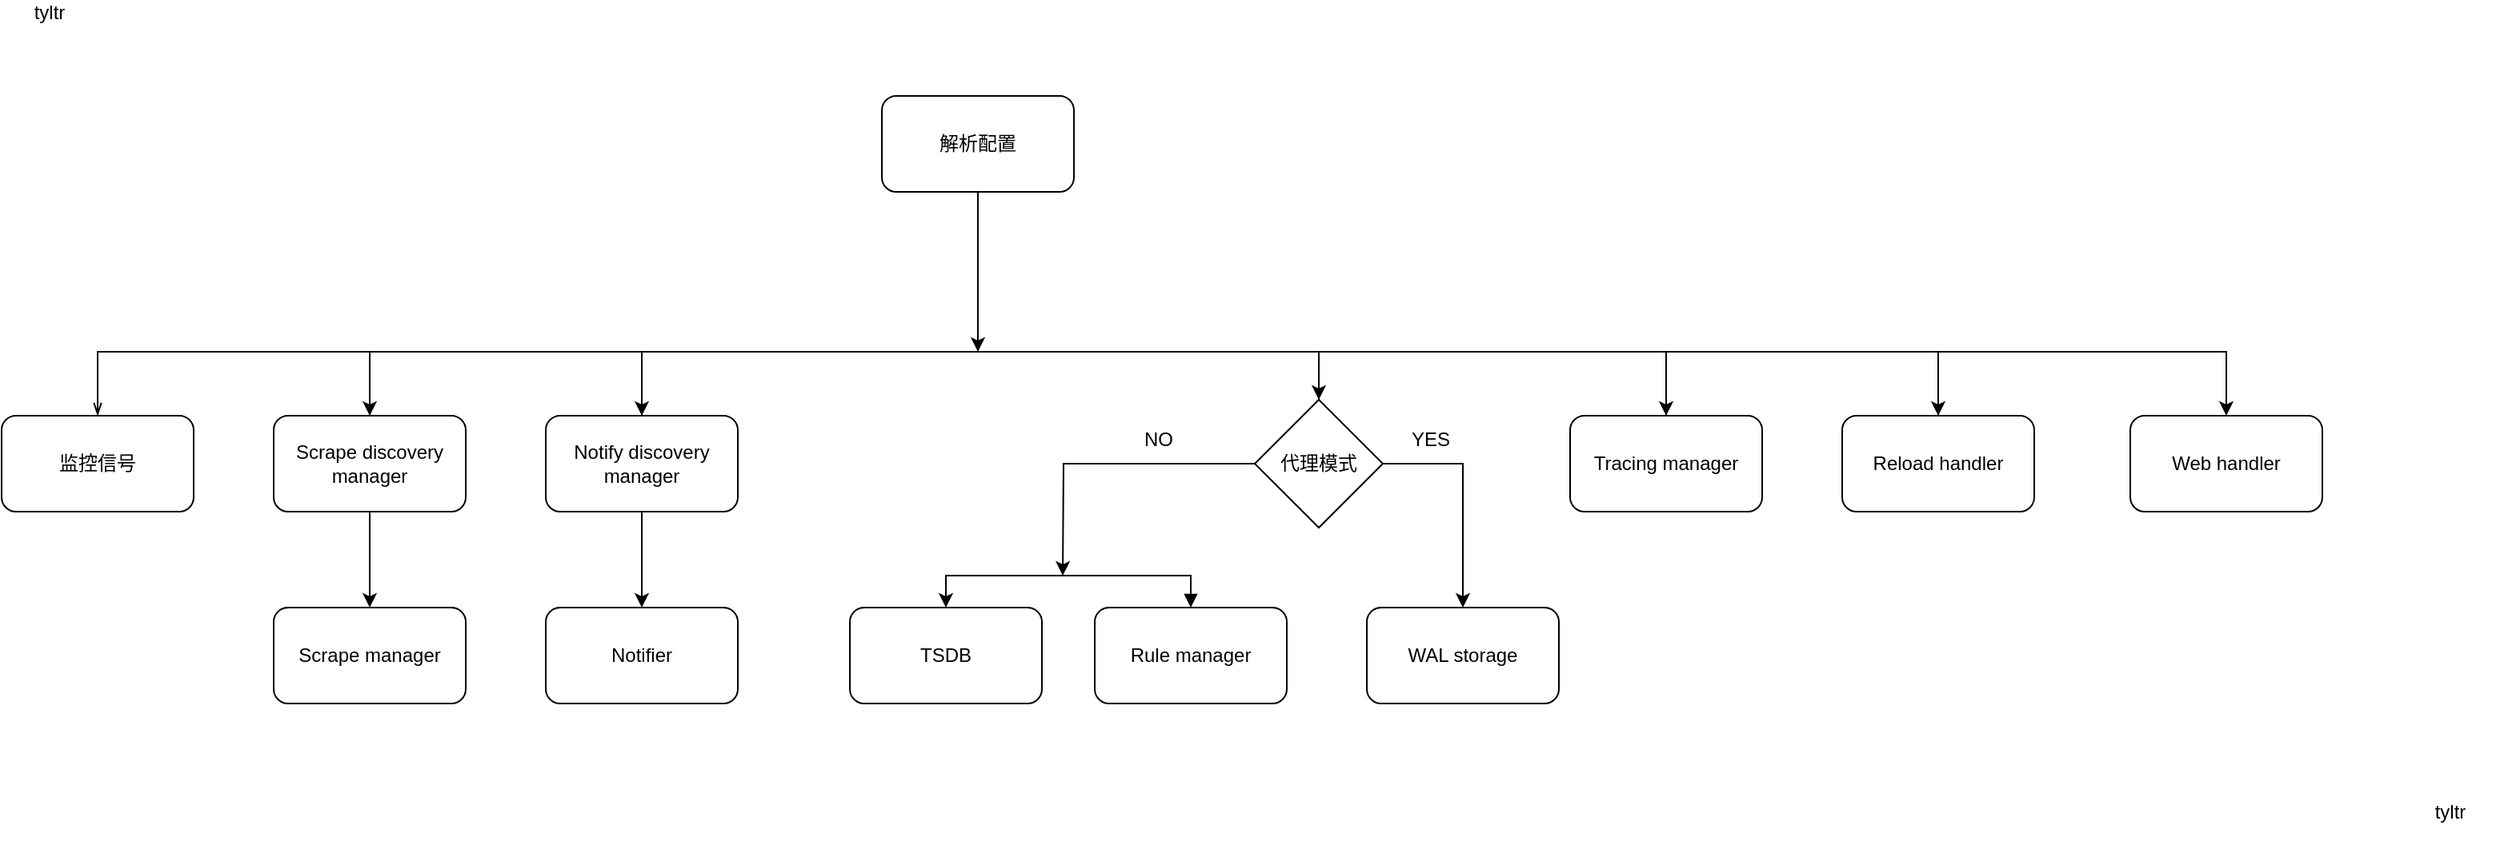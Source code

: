 <mxfile version="23.1.5" type="device">
  <diagram name="第 1 页" id="pyD3vghstRLxRCncwUWH">
    <mxGraphModel dx="1434" dy="769" grid="1" gridSize="10" guides="1" tooltips="1" connect="1" arrows="1" fold="1" page="1" pageScale="1" pageWidth="827" pageHeight="1169" math="0" shadow="0">
      <root>
        <mxCell id="0" />
        <mxCell id="1" parent="0" />
        <mxCell id="UFW-9TF6IpXk0PB1q6sR-38" style="edgeStyle=orthogonalEdgeStyle;rounded=0;orthogonalLoop=1;jettySize=auto;html=1;exitX=0.5;exitY=1;exitDx=0;exitDy=0;" edge="1" parent="1" source="UFW-9TF6IpXk0PB1q6sR-1">
          <mxGeometry relative="1" as="geometry">
            <mxPoint x="680" y="270" as="targetPoint" />
          </mxGeometry>
        </mxCell>
        <mxCell id="UFW-9TF6IpXk0PB1q6sR-1" value="解析配置" style="rounded=1;whiteSpace=wrap;html=1;" vertex="1" parent="1">
          <mxGeometry x="620" y="110" width="120" height="60" as="geometry" />
        </mxCell>
        <mxCell id="UFW-9TF6IpXk0PB1q6sR-31" style="edgeStyle=orthogonalEdgeStyle;rounded=0;orthogonalLoop=1;jettySize=auto;html=1;exitX=0.5;exitY=0;exitDx=0;exitDy=0;entryX=0.5;entryY=0;entryDx=0;entryDy=0;startArrow=openThin;startFill=0;" edge="1" parent="1" source="UFW-9TF6IpXk0PB1q6sR-2" target="UFW-9TF6IpXk0PB1q6sR-4">
          <mxGeometry relative="1" as="geometry">
            <Array as="points">
              <mxPoint x="130" y="270" />
              <mxPoint x="300" y="270" />
            </Array>
          </mxGeometry>
        </mxCell>
        <mxCell id="UFW-9TF6IpXk0PB1q6sR-2" value="监控信号" style="rounded=1;whiteSpace=wrap;html=1;" vertex="1" parent="1">
          <mxGeometry x="70" y="310" width="120" height="60" as="geometry" />
        </mxCell>
        <mxCell id="UFW-9TF6IpXk0PB1q6sR-11" style="edgeStyle=orthogonalEdgeStyle;rounded=0;orthogonalLoop=1;jettySize=auto;html=1;exitX=0.5;exitY=1;exitDx=0;exitDy=0;entryX=0.5;entryY=0;entryDx=0;entryDy=0;" edge="1" parent="1" source="UFW-9TF6IpXk0PB1q6sR-4" target="UFW-9TF6IpXk0PB1q6sR-7">
          <mxGeometry relative="1" as="geometry" />
        </mxCell>
        <mxCell id="UFW-9TF6IpXk0PB1q6sR-32" style="edgeStyle=orthogonalEdgeStyle;rounded=0;orthogonalLoop=1;jettySize=auto;html=1;exitX=0.5;exitY=0;exitDx=0;exitDy=0;entryX=0.5;entryY=0;entryDx=0;entryDy=0;" edge="1" parent="1" source="UFW-9TF6IpXk0PB1q6sR-4" target="UFW-9TF6IpXk0PB1q6sR-5">
          <mxGeometry relative="1" as="geometry">
            <Array as="points">
              <mxPoint x="300" y="270" />
              <mxPoint x="470" y="270" />
            </Array>
          </mxGeometry>
        </mxCell>
        <mxCell id="UFW-9TF6IpXk0PB1q6sR-4" value="Scrape discovery manager" style="rounded=1;whiteSpace=wrap;html=1;" vertex="1" parent="1">
          <mxGeometry x="240" y="310" width="120" height="60" as="geometry" />
        </mxCell>
        <mxCell id="UFW-9TF6IpXk0PB1q6sR-12" style="edgeStyle=orthogonalEdgeStyle;rounded=0;orthogonalLoop=1;jettySize=auto;html=1;exitX=0.5;exitY=1;exitDx=0;exitDy=0;" edge="1" parent="1" source="UFW-9TF6IpXk0PB1q6sR-5" target="UFW-9TF6IpXk0PB1q6sR-10">
          <mxGeometry relative="1" as="geometry" />
        </mxCell>
        <mxCell id="UFW-9TF6IpXk0PB1q6sR-33" style="edgeStyle=orthogonalEdgeStyle;rounded=0;orthogonalLoop=1;jettySize=auto;html=1;exitX=0.5;exitY=0;exitDx=0;exitDy=0;entryX=0.5;entryY=0;entryDx=0;entryDy=0;" edge="1" parent="1" source="UFW-9TF6IpXk0PB1q6sR-5" target="UFW-9TF6IpXk0PB1q6sR-15">
          <mxGeometry relative="1" as="geometry">
            <mxPoint x="800" y="270" as="targetPoint" />
            <Array as="points">
              <mxPoint x="470" y="270" />
              <mxPoint x="893" y="270" />
            </Array>
          </mxGeometry>
        </mxCell>
        <mxCell id="UFW-9TF6IpXk0PB1q6sR-5" value="Notify discovery manager" style="rounded=1;whiteSpace=wrap;html=1;" vertex="1" parent="1">
          <mxGeometry x="410" y="310" width="120" height="60" as="geometry" />
        </mxCell>
        <mxCell id="UFW-9TF6IpXk0PB1q6sR-24" style="edgeStyle=orthogonalEdgeStyle;rounded=0;orthogonalLoop=1;jettySize=auto;html=1;exitX=0.5;exitY=0;exitDx=0;exitDy=0;entryX=0.5;entryY=0;entryDx=0;entryDy=0;startArrow=block;startFill=1;" edge="1" parent="1" source="UFW-9TF6IpXk0PB1q6sR-6" target="UFW-9TF6IpXk0PB1q6sR-20">
          <mxGeometry relative="1" as="geometry" />
        </mxCell>
        <mxCell id="UFW-9TF6IpXk0PB1q6sR-6" value="Rule manager" style="rounded=1;whiteSpace=wrap;html=1;" vertex="1" parent="1">
          <mxGeometry x="753" y="430" width="120" height="60" as="geometry" />
        </mxCell>
        <mxCell id="UFW-9TF6IpXk0PB1q6sR-7" value="Scrape manager" style="rounded=1;whiteSpace=wrap;html=1;" vertex="1" parent="1">
          <mxGeometry x="240" y="430" width="120" height="60" as="geometry" />
        </mxCell>
        <mxCell id="UFW-9TF6IpXk0PB1q6sR-36" style="edgeStyle=orthogonalEdgeStyle;rounded=0;orthogonalLoop=1;jettySize=auto;html=1;exitX=0.5;exitY=0;exitDx=0;exitDy=0;entryX=0.5;entryY=0;entryDx=0;entryDy=0;" edge="1" parent="1" source="UFW-9TF6IpXk0PB1q6sR-8" target="UFW-9TF6IpXk0PB1q6sR-9">
          <mxGeometry relative="1" as="geometry">
            <Array as="points">
              <mxPoint x="1110" y="270" />
              <mxPoint x="1280" y="270" />
            </Array>
          </mxGeometry>
        </mxCell>
        <mxCell id="UFW-9TF6IpXk0PB1q6sR-8" value="Tracing manager" style="rounded=1;whiteSpace=wrap;html=1;" vertex="1" parent="1">
          <mxGeometry x="1050" y="310" width="120" height="60" as="geometry" />
        </mxCell>
        <mxCell id="UFW-9TF6IpXk0PB1q6sR-37" style="edgeStyle=orthogonalEdgeStyle;rounded=0;orthogonalLoop=1;jettySize=auto;html=1;exitX=0.5;exitY=0;exitDx=0;exitDy=0;entryX=0.5;entryY=0;entryDx=0;entryDy=0;" edge="1" parent="1" source="UFW-9TF6IpXk0PB1q6sR-9" target="UFW-9TF6IpXk0PB1q6sR-13">
          <mxGeometry relative="1" as="geometry">
            <Array as="points">
              <mxPoint x="1280" y="270" />
              <mxPoint x="1460" y="270" />
            </Array>
          </mxGeometry>
        </mxCell>
        <mxCell id="UFW-9TF6IpXk0PB1q6sR-9" value="Reload handler" style="rounded=1;whiteSpace=wrap;html=1;" vertex="1" parent="1">
          <mxGeometry x="1220" y="310" width="120" height="60" as="geometry" />
        </mxCell>
        <mxCell id="UFW-9TF6IpXk0PB1q6sR-10" value="Notifier" style="rounded=1;whiteSpace=wrap;html=1;" vertex="1" parent="1">
          <mxGeometry x="410" y="430" width="120" height="60" as="geometry" />
        </mxCell>
        <mxCell id="UFW-9TF6IpXk0PB1q6sR-13" value="Web handler" style="rounded=1;whiteSpace=wrap;html=1;" vertex="1" parent="1">
          <mxGeometry x="1400" y="310" width="120" height="60" as="geometry" />
        </mxCell>
        <mxCell id="UFW-9TF6IpXk0PB1q6sR-14" value="WAL storage" style="rounded=1;whiteSpace=wrap;html=1;" vertex="1" parent="1">
          <mxGeometry x="923" y="430" width="120" height="60" as="geometry" />
        </mxCell>
        <mxCell id="UFW-9TF6IpXk0PB1q6sR-17" style="edgeStyle=orthogonalEdgeStyle;rounded=0;orthogonalLoop=1;jettySize=auto;html=1;exitX=1;exitY=0.5;exitDx=0;exitDy=0;" edge="1" parent="1" source="UFW-9TF6IpXk0PB1q6sR-15" target="UFW-9TF6IpXk0PB1q6sR-14">
          <mxGeometry relative="1" as="geometry" />
        </mxCell>
        <mxCell id="UFW-9TF6IpXk0PB1q6sR-26" style="edgeStyle=orthogonalEdgeStyle;rounded=0;orthogonalLoop=1;jettySize=auto;html=1;exitX=0;exitY=0.5;exitDx=0;exitDy=0;" edge="1" parent="1" source="UFW-9TF6IpXk0PB1q6sR-15">
          <mxGeometry relative="1" as="geometry">
            <mxPoint x="733" y="410" as="targetPoint" />
          </mxGeometry>
        </mxCell>
        <mxCell id="UFW-9TF6IpXk0PB1q6sR-34" style="edgeStyle=orthogonalEdgeStyle;rounded=0;orthogonalLoop=1;jettySize=auto;html=1;exitX=0.5;exitY=0;exitDx=0;exitDy=0;entryX=0.5;entryY=0;entryDx=0;entryDy=0;" edge="1" parent="1" source="UFW-9TF6IpXk0PB1q6sR-15" target="UFW-9TF6IpXk0PB1q6sR-8">
          <mxGeometry relative="1" as="geometry">
            <Array as="points">
              <mxPoint x="893" y="270" />
              <mxPoint x="1110" y="270" />
            </Array>
          </mxGeometry>
        </mxCell>
        <mxCell id="UFW-9TF6IpXk0PB1q6sR-15" value="代理模式" style="rhombus;whiteSpace=wrap;html=1;" vertex="1" parent="1">
          <mxGeometry x="853" y="300" width="80" height="80" as="geometry" />
        </mxCell>
        <mxCell id="UFW-9TF6IpXk0PB1q6sR-18" value="NO" style="text;html=1;align=center;verticalAlign=middle;whiteSpace=wrap;rounded=0;" vertex="1" parent="1">
          <mxGeometry x="763" y="310" width="60" height="30" as="geometry" />
        </mxCell>
        <mxCell id="UFW-9TF6IpXk0PB1q6sR-19" value="YES" style="text;html=1;align=center;verticalAlign=middle;whiteSpace=wrap;rounded=0;" vertex="1" parent="1">
          <mxGeometry x="933" y="310" width="60" height="30" as="geometry" />
        </mxCell>
        <mxCell id="UFW-9TF6IpXk0PB1q6sR-20" value="TSDB" style="rounded=1;whiteSpace=wrap;html=1;" vertex="1" parent="1">
          <mxGeometry x="600" y="430" width="120" height="60" as="geometry" />
        </mxCell>
        <mxCell id="UFW-9TF6IpXk0PB1q6sR-40" value="tyltr&lt;div&gt;&lt;br/&gt;&lt;/div&gt;" style="text;html=1;align=center;verticalAlign=middle;whiteSpace=wrap;rounded=0;" vertex="1" parent="1">
          <mxGeometry x="70" y="50" width="60" height="30" as="geometry" />
        </mxCell>
        <mxCell id="UFW-9TF6IpXk0PB1q6sR-41" value="tyltr&lt;div&gt;&lt;br/&gt;&lt;/div&gt;" style="text;html=1;align=center;verticalAlign=middle;whiteSpace=wrap;rounded=0;" vertex="1" parent="1">
          <mxGeometry x="1570" y="550" width="60" height="30" as="geometry" />
        </mxCell>
      </root>
    </mxGraphModel>
  </diagram>
</mxfile>
